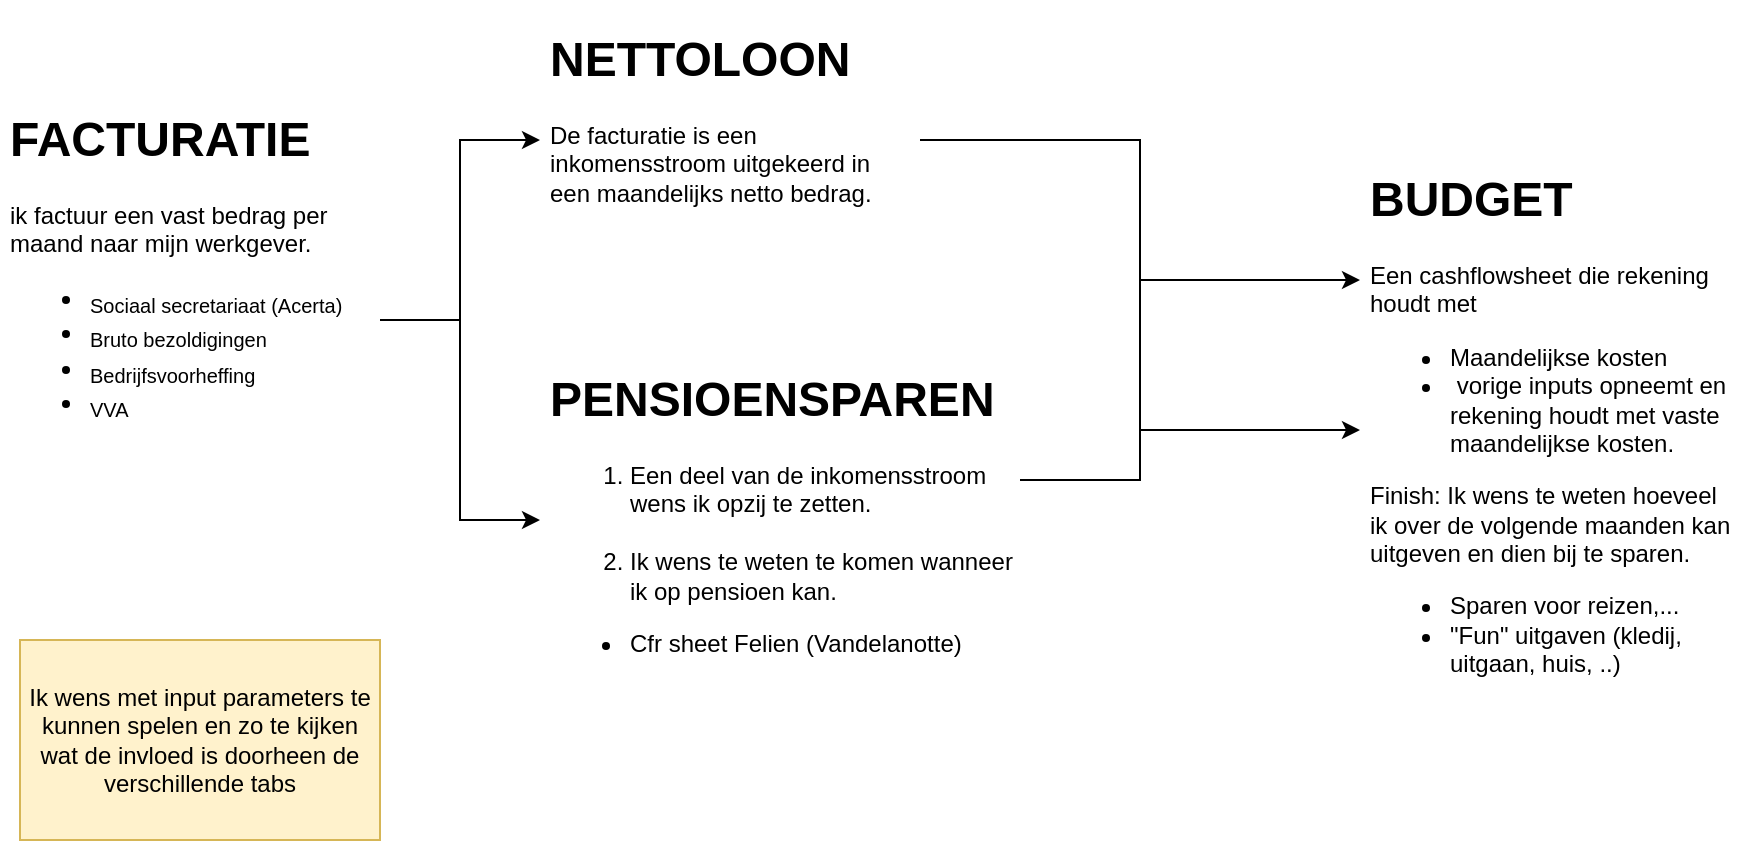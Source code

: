 <mxfile version="22.1.0" type="github">
  <diagram name="Page-1" id="rvmz9kJ0MSevizE8UUR9">
    <mxGraphModel dx="1434" dy="750" grid="1" gridSize="10" guides="1" tooltips="1" connect="1" arrows="1" fold="1" page="1" pageScale="1" pageWidth="850" pageHeight="1100" math="0" shadow="0">
      <root>
        <mxCell id="0" />
        <mxCell id="1" parent="0" />
        <mxCell id="Z1Loz1DLz0zFu6MkB3J6-14" value="" style="edgeStyle=orthogonalEdgeStyle;rounded=0;orthogonalLoop=1;jettySize=auto;html=1;" parent="1" source="Z1Loz1DLz0zFu6MkB3J6-12" target="Z1Loz1DLz0zFu6MkB3J6-13" edge="1">
          <mxGeometry relative="1" as="geometry" />
        </mxCell>
        <mxCell id="Z1Loz1DLz0zFu6MkB3J6-20" style="edgeStyle=orthogonalEdgeStyle;rounded=0;orthogonalLoop=1;jettySize=auto;html=1;" parent="1" source="Z1Loz1DLz0zFu6MkB3J6-12" target="Z1Loz1DLz0zFu6MkB3J6-17" edge="1">
          <mxGeometry relative="1" as="geometry" />
        </mxCell>
        <mxCell id="Z1Loz1DLz0zFu6MkB3J6-12" value="&lt;h1&gt;FACTURATIE&lt;/h1&gt;&lt;div&gt;ik factuur een vast bedrag per maand naar mijn werkgever.&lt;/div&gt;&lt;div&gt;&lt;ul style=&quot;border-color: var(--border-color);&quot;&gt;&lt;li style=&quot;border-color: var(--border-color);&quot;&gt;&lt;sub style=&quot;border-color: var(--border-color);&quot;&gt;Sociaal secretariaat (Acerta)&lt;/sub&gt;&lt;/li&gt;&lt;li style=&quot;border-color: var(--border-color);&quot;&gt;&lt;sub style=&quot;border-color: var(--border-color);&quot;&gt;Bruto bezoldigingen&lt;/sub&gt;&lt;/li&gt;&lt;li style=&quot;border-color: var(--border-color);&quot;&gt;&lt;sub style=&quot;border-color: var(--border-color);&quot;&gt;Bedrijfsvoorheffing&lt;/sub&gt;&lt;/li&gt;&lt;li style=&quot;border-color: var(--border-color);&quot;&gt;&lt;sub style=&quot;border-color: var(--border-color);&quot;&gt;VVA&lt;/sub&gt;&lt;/li&gt;&lt;/ul&gt;&lt;div style=&quot;border-color: var(--border-color);&quot;&gt;&lt;br style=&quot;border-color: var(--border-color);&quot;&gt;&lt;/div&gt;&lt;div style=&quot;border-color: var(--border-color);&quot;&gt;&lt;span style=&quot;border-color: var(--border-color); font-size: 10px;&quot;&gt;&lt;br style=&quot;border-color: var(--border-color);&quot;&gt;&lt;/span&gt;&lt;/div&gt;&lt;/div&gt;&lt;div&gt;&lt;br&gt;&lt;/div&gt;" style="text;html=1;strokeColor=none;fillColor=none;spacing=5;spacingTop=-20;whiteSpace=wrap;overflow=hidden;rounded=0;" parent="1" vertex="1">
          <mxGeometry x="40" y="160" width="190" height="220" as="geometry" />
        </mxCell>
        <mxCell id="Z1Loz1DLz0zFu6MkB3J6-24" value="" style="edgeStyle=orthogonalEdgeStyle;rounded=0;orthogonalLoop=1;jettySize=auto;html=1;" parent="1" source="Z1Loz1DLz0zFu6MkB3J6-13" target="Z1Loz1DLz0zFu6MkB3J6-23" edge="1">
          <mxGeometry relative="1" as="geometry" />
        </mxCell>
        <mxCell id="Z1Loz1DLz0zFu6MkB3J6-13" value="&lt;h1&gt;NETTOLOON&lt;/h1&gt;&lt;p&gt;De facturatie is een inkomensstroom uitgekeerd in een maandelijks netto bedrag.&lt;/p&gt;" style="text;html=1;strokeColor=none;fillColor=none;spacing=5;spacingTop=-20;whiteSpace=wrap;overflow=hidden;rounded=0;" parent="1" vertex="1">
          <mxGeometry x="310" y="120" width="190" height="120" as="geometry" />
        </mxCell>
        <mxCell id="Z1Loz1DLz0zFu6MkB3J6-19" style="edgeStyle=orthogonalEdgeStyle;rounded=0;orthogonalLoop=1;jettySize=auto;html=1;entryX=0;entryY=0.5;entryDx=0;entryDy=0;" parent="1" source="Z1Loz1DLz0zFu6MkB3J6-17" edge="1">
          <mxGeometry relative="1" as="geometry">
            <mxPoint x="720" y="250" as="targetPoint" />
            <Array as="points">
              <mxPoint x="610" y="350" />
              <mxPoint x="610" y="250" />
            </Array>
          </mxGeometry>
        </mxCell>
        <mxCell id="Z1Loz1DLz0zFu6MkB3J6-17" value="&lt;h1&gt;PENSIOENSPAREN&lt;/h1&gt;&lt;p&gt;&lt;/p&gt;&lt;ol&gt;&lt;li&gt;Een deel van de inkomensstroom wens ik opzij te zetten.&lt;br&gt;&lt;br&gt;&lt;/li&gt;&lt;li&gt;Ik wens te weten te komen wanneer ik op pensioen kan.&lt;/li&gt;&lt;/ol&gt;&lt;p&gt;&lt;/p&gt;&lt;p&gt;&lt;/p&gt;&lt;ul&gt;&lt;li&gt;Cfr sheet Felien (Vandelanotte)&lt;/li&gt;&lt;/ul&gt;&lt;p&gt;&lt;/p&gt;" style="text;html=1;strokeColor=none;fillColor=none;spacing=5;spacingTop=-20;whiteSpace=wrap;overflow=hidden;rounded=0;" parent="1" vertex="1">
          <mxGeometry x="310" y="290" width="240" height="160" as="geometry" />
        </mxCell>
        <mxCell id="Z1Loz1DLz0zFu6MkB3J6-23" value="&lt;h1&gt;BUDGET&lt;/h1&gt;&lt;p&gt;Een cashflowsheet die rekening houdt met&amp;nbsp;&lt;/p&gt;&lt;p&gt;&lt;/p&gt;&lt;ul&gt;&lt;li&gt;Maandelijkse kosten&lt;/li&gt;&lt;li&gt;&lt;span style=&quot;background-color: initial;&quot;&gt;&amp;nbsp;vorige inputs opneemt en rekening houdt met vaste maandelijkse kosten.&lt;/span&gt;&lt;/li&gt;&lt;/ul&gt;&lt;p&gt;&lt;/p&gt;&lt;p&gt;Finish: Ik wens te weten hoeveel ik over de volgende maanden kan uitgeven en dien bij te sparen.&lt;/p&gt;&lt;p&gt;&lt;/p&gt;&lt;ul&gt;&lt;li&gt;Sparen voor reizen,...&lt;/li&gt;&lt;li&gt;&quot;Fun&quot; uitgaven (kledij, uitgaan, huis, ..)&lt;/li&gt;&lt;/ul&gt;&lt;p&gt;&lt;/p&gt;" style="text;html=1;strokeColor=none;fillColor=none;spacing=5;spacingTop=-20;whiteSpace=wrap;overflow=hidden;rounded=0;" parent="1" vertex="1">
          <mxGeometry x="720" y="190" width="190" height="270" as="geometry" />
        </mxCell>
        <mxCell id="Z1Loz1DLz0zFu6MkB3J6-25" value="Ik wens met input parameters te kunnen spelen en zo te kijken wat de invloed is doorheen de verschillende tabs" style="rounded=0;whiteSpace=wrap;html=1;fillColor=#fff2cc;strokeColor=#d6b656;" parent="1" vertex="1">
          <mxGeometry x="50" y="430" width="180" height="100" as="geometry" />
        </mxCell>
      </root>
    </mxGraphModel>
  </diagram>
</mxfile>
